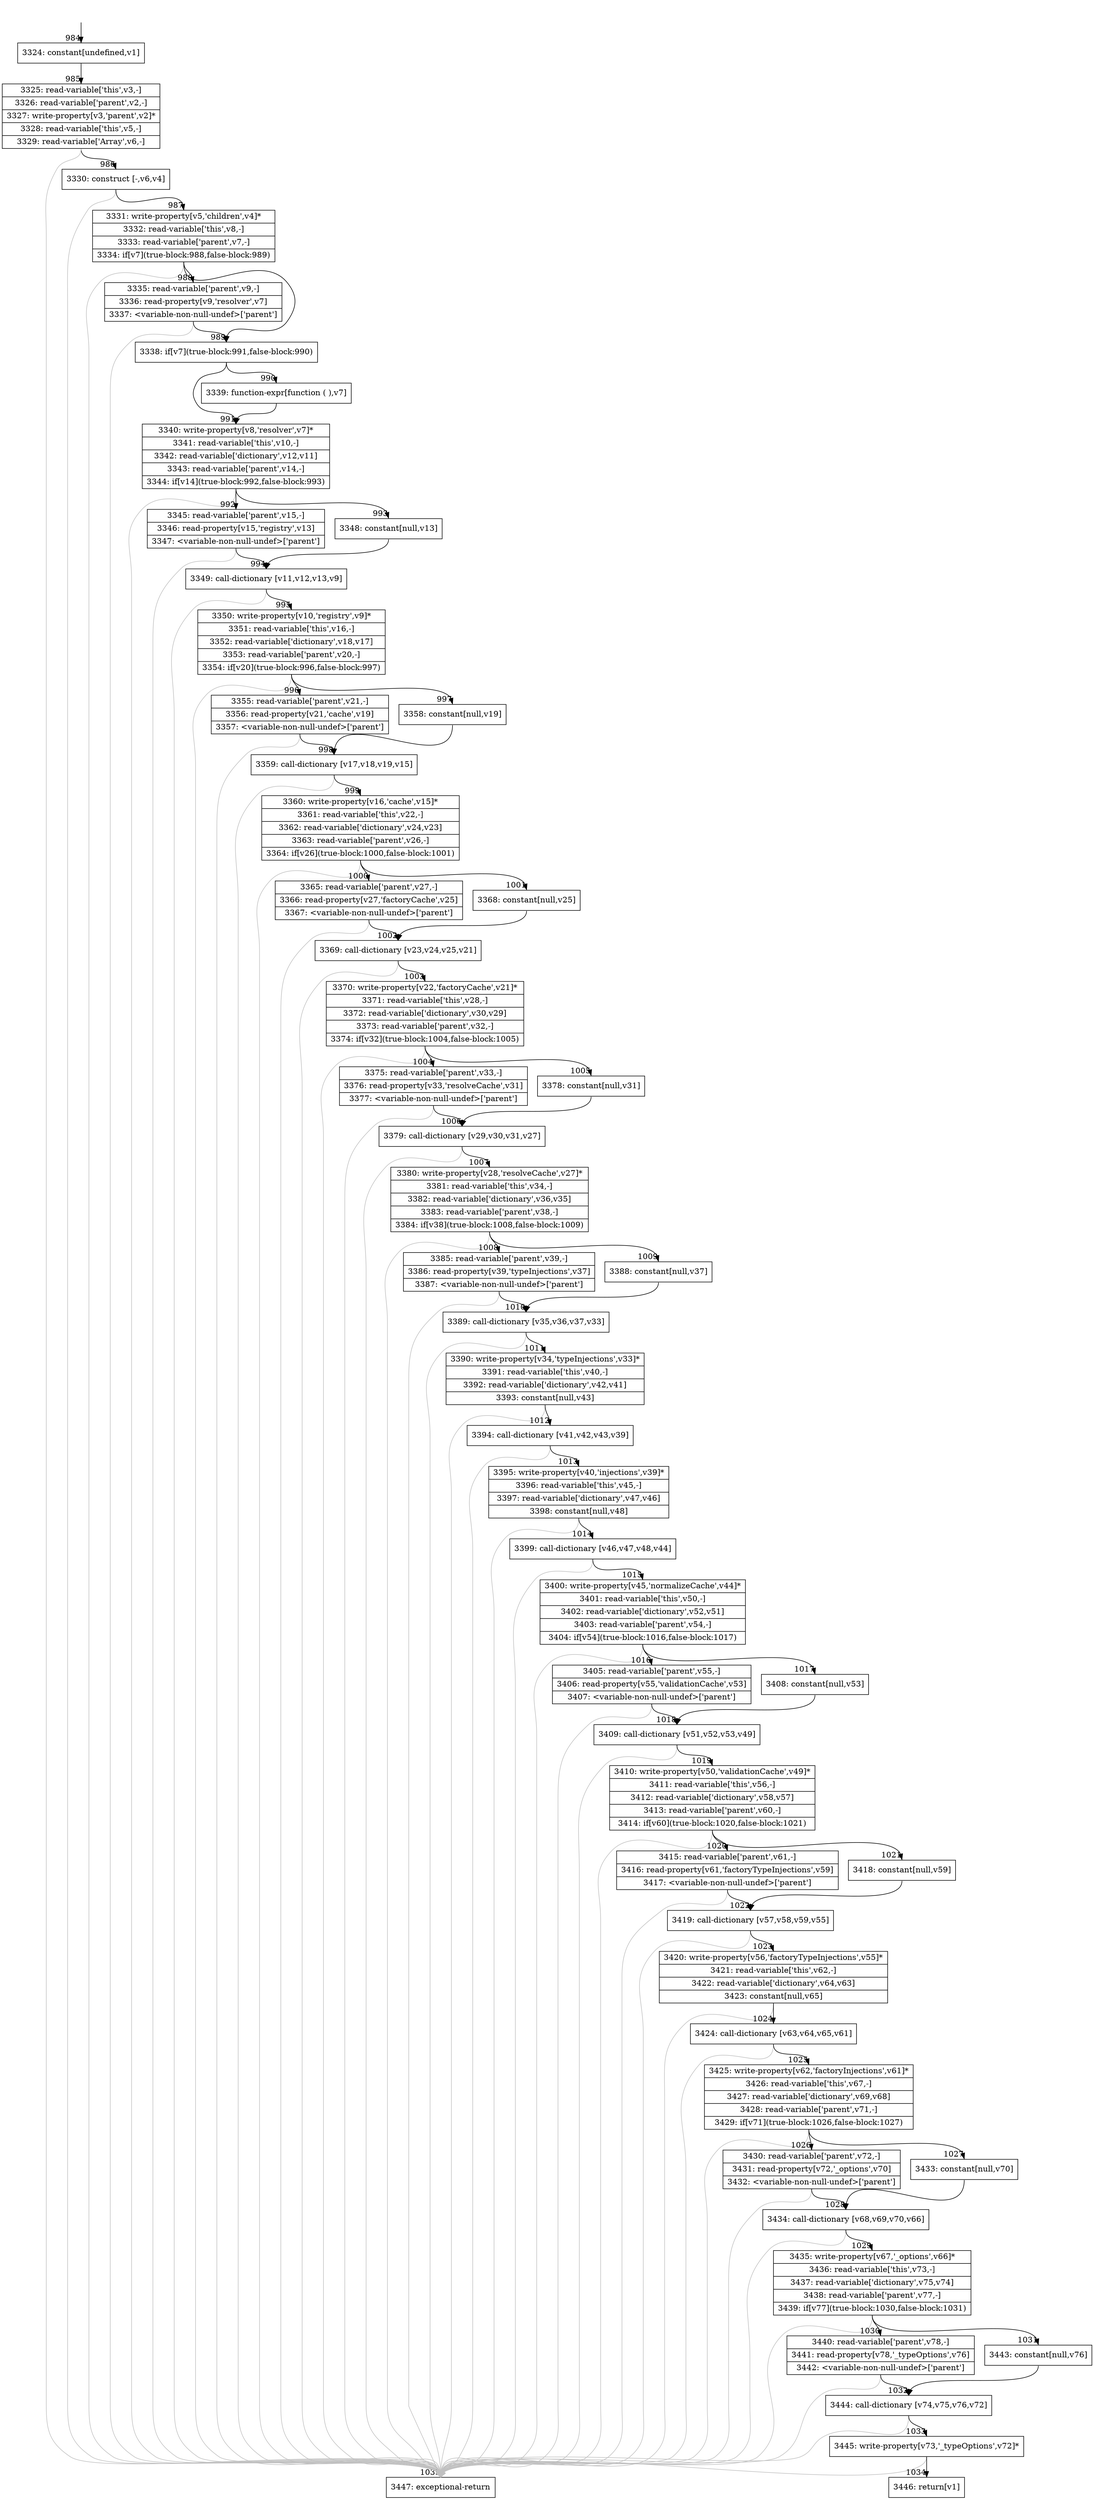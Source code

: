 digraph {
rankdir="TD"
BB_entry72[shape=none,label=""];
BB_entry72 -> BB984 [tailport=s, headport=n, headlabel="    984"]
BB984 [shape=record label="{3324: constant[undefined,v1]}" ] 
BB984 -> BB985 [tailport=s, headport=n, headlabel="      985"]
BB985 [shape=record label="{3325: read-variable['this',v3,-]|3326: read-variable['parent',v2,-]|3327: write-property[v3,'parent',v2]*|3328: read-variable['this',v5,-]|3329: read-variable['Array',v6,-]}" ] 
BB985 -> BB986 [tailport=s, headport=n, headlabel="      986"]
BB985 -> BB1035 [tailport=s, headport=n, color=gray, headlabel="      1035"]
BB986 [shape=record label="{3330: construct [-,v6,v4]}" ] 
BB986 -> BB987 [tailport=s, headport=n, headlabel="      987"]
BB986 -> BB1035 [tailport=s, headport=n, color=gray]
BB987 [shape=record label="{3331: write-property[v5,'children',v4]*|3332: read-variable['this',v8,-]|3333: read-variable['parent',v7,-]|3334: if[v7](true-block:988,false-block:989)}" ] 
BB987 -> BB989 [tailport=s, headport=n, headlabel="      989"]
BB987 -> BB988 [tailport=s, headport=n, headlabel="      988"]
BB987 -> BB1035 [tailport=s, headport=n, color=gray]
BB988 [shape=record label="{3335: read-variable['parent',v9,-]|3336: read-property[v9,'resolver',v7]|3337: \<variable-non-null-undef\>['parent']}" ] 
BB988 -> BB989 [tailport=s, headport=n]
BB988 -> BB1035 [tailport=s, headport=n, color=gray]
BB989 [shape=record label="{3338: if[v7](true-block:991,false-block:990)}" ] 
BB989 -> BB991 [tailport=s, headport=n, headlabel="      991"]
BB989 -> BB990 [tailport=s, headport=n, headlabel="      990"]
BB990 [shape=record label="{3339: function-expr[function ( ),v7]}" ] 
BB990 -> BB991 [tailport=s, headport=n]
BB991 [shape=record label="{3340: write-property[v8,'resolver',v7]*|3341: read-variable['this',v10,-]|3342: read-variable['dictionary',v12,v11]|3343: read-variable['parent',v14,-]|3344: if[v14](true-block:992,false-block:993)}" ] 
BB991 -> BB992 [tailport=s, headport=n, headlabel="      992"]
BB991 -> BB993 [tailport=s, headport=n, headlabel="      993"]
BB991 -> BB1035 [tailport=s, headport=n, color=gray]
BB992 [shape=record label="{3345: read-variable['parent',v15,-]|3346: read-property[v15,'registry',v13]|3347: \<variable-non-null-undef\>['parent']}" ] 
BB992 -> BB994 [tailport=s, headport=n, headlabel="      994"]
BB992 -> BB1035 [tailport=s, headport=n, color=gray]
BB993 [shape=record label="{3348: constant[null,v13]}" ] 
BB993 -> BB994 [tailport=s, headport=n]
BB994 [shape=record label="{3349: call-dictionary [v11,v12,v13,v9]}" ] 
BB994 -> BB995 [tailport=s, headport=n, headlabel="      995"]
BB994 -> BB1035 [tailport=s, headport=n, color=gray]
BB995 [shape=record label="{3350: write-property[v10,'registry',v9]*|3351: read-variable['this',v16,-]|3352: read-variable['dictionary',v18,v17]|3353: read-variable['parent',v20,-]|3354: if[v20](true-block:996,false-block:997)}" ] 
BB995 -> BB996 [tailport=s, headport=n, headlabel="      996"]
BB995 -> BB997 [tailport=s, headport=n, headlabel="      997"]
BB995 -> BB1035 [tailport=s, headport=n, color=gray]
BB996 [shape=record label="{3355: read-variable['parent',v21,-]|3356: read-property[v21,'cache',v19]|3357: \<variable-non-null-undef\>['parent']}" ] 
BB996 -> BB998 [tailport=s, headport=n, headlabel="      998"]
BB996 -> BB1035 [tailport=s, headport=n, color=gray]
BB997 [shape=record label="{3358: constant[null,v19]}" ] 
BB997 -> BB998 [tailport=s, headport=n]
BB998 [shape=record label="{3359: call-dictionary [v17,v18,v19,v15]}" ] 
BB998 -> BB999 [tailport=s, headport=n, headlabel="      999"]
BB998 -> BB1035 [tailport=s, headport=n, color=gray]
BB999 [shape=record label="{3360: write-property[v16,'cache',v15]*|3361: read-variable['this',v22,-]|3362: read-variable['dictionary',v24,v23]|3363: read-variable['parent',v26,-]|3364: if[v26](true-block:1000,false-block:1001)}" ] 
BB999 -> BB1000 [tailport=s, headport=n, headlabel="      1000"]
BB999 -> BB1001 [tailport=s, headport=n, headlabel="      1001"]
BB999 -> BB1035 [tailport=s, headport=n, color=gray]
BB1000 [shape=record label="{3365: read-variable['parent',v27,-]|3366: read-property[v27,'factoryCache',v25]|3367: \<variable-non-null-undef\>['parent']}" ] 
BB1000 -> BB1002 [tailport=s, headport=n, headlabel="      1002"]
BB1000 -> BB1035 [tailport=s, headport=n, color=gray]
BB1001 [shape=record label="{3368: constant[null,v25]}" ] 
BB1001 -> BB1002 [tailport=s, headport=n]
BB1002 [shape=record label="{3369: call-dictionary [v23,v24,v25,v21]}" ] 
BB1002 -> BB1003 [tailport=s, headport=n, headlabel="      1003"]
BB1002 -> BB1035 [tailport=s, headport=n, color=gray]
BB1003 [shape=record label="{3370: write-property[v22,'factoryCache',v21]*|3371: read-variable['this',v28,-]|3372: read-variable['dictionary',v30,v29]|3373: read-variable['parent',v32,-]|3374: if[v32](true-block:1004,false-block:1005)}" ] 
BB1003 -> BB1004 [tailport=s, headport=n, headlabel="      1004"]
BB1003 -> BB1005 [tailport=s, headport=n, headlabel="      1005"]
BB1003 -> BB1035 [tailport=s, headport=n, color=gray]
BB1004 [shape=record label="{3375: read-variable['parent',v33,-]|3376: read-property[v33,'resolveCache',v31]|3377: \<variable-non-null-undef\>['parent']}" ] 
BB1004 -> BB1006 [tailport=s, headport=n, headlabel="      1006"]
BB1004 -> BB1035 [tailport=s, headport=n, color=gray]
BB1005 [shape=record label="{3378: constant[null,v31]}" ] 
BB1005 -> BB1006 [tailport=s, headport=n]
BB1006 [shape=record label="{3379: call-dictionary [v29,v30,v31,v27]}" ] 
BB1006 -> BB1007 [tailport=s, headport=n, headlabel="      1007"]
BB1006 -> BB1035 [tailport=s, headport=n, color=gray]
BB1007 [shape=record label="{3380: write-property[v28,'resolveCache',v27]*|3381: read-variable['this',v34,-]|3382: read-variable['dictionary',v36,v35]|3383: read-variable['parent',v38,-]|3384: if[v38](true-block:1008,false-block:1009)}" ] 
BB1007 -> BB1008 [tailport=s, headport=n, headlabel="      1008"]
BB1007 -> BB1009 [tailport=s, headport=n, headlabel="      1009"]
BB1007 -> BB1035 [tailport=s, headport=n, color=gray]
BB1008 [shape=record label="{3385: read-variable['parent',v39,-]|3386: read-property[v39,'typeInjections',v37]|3387: \<variable-non-null-undef\>['parent']}" ] 
BB1008 -> BB1010 [tailport=s, headport=n, headlabel="      1010"]
BB1008 -> BB1035 [tailport=s, headport=n, color=gray]
BB1009 [shape=record label="{3388: constant[null,v37]}" ] 
BB1009 -> BB1010 [tailport=s, headport=n]
BB1010 [shape=record label="{3389: call-dictionary [v35,v36,v37,v33]}" ] 
BB1010 -> BB1011 [tailport=s, headport=n, headlabel="      1011"]
BB1010 -> BB1035 [tailport=s, headport=n, color=gray]
BB1011 [shape=record label="{3390: write-property[v34,'typeInjections',v33]*|3391: read-variable['this',v40,-]|3392: read-variable['dictionary',v42,v41]|3393: constant[null,v43]}" ] 
BB1011 -> BB1012 [tailport=s, headport=n, headlabel="      1012"]
BB1011 -> BB1035 [tailport=s, headport=n, color=gray]
BB1012 [shape=record label="{3394: call-dictionary [v41,v42,v43,v39]}" ] 
BB1012 -> BB1013 [tailport=s, headport=n, headlabel="      1013"]
BB1012 -> BB1035 [tailport=s, headport=n, color=gray]
BB1013 [shape=record label="{3395: write-property[v40,'injections',v39]*|3396: read-variable['this',v45,-]|3397: read-variable['dictionary',v47,v46]|3398: constant[null,v48]}" ] 
BB1013 -> BB1014 [tailport=s, headport=n, headlabel="      1014"]
BB1013 -> BB1035 [tailport=s, headport=n, color=gray]
BB1014 [shape=record label="{3399: call-dictionary [v46,v47,v48,v44]}" ] 
BB1014 -> BB1015 [tailport=s, headport=n, headlabel="      1015"]
BB1014 -> BB1035 [tailport=s, headport=n, color=gray]
BB1015 [shape=record label="{3400: write-property[v45,'normalizeCache',v44]*|3401: read-variable['this',v50,-]|3402: read-variable['dictionary',v52,v51]|3403: read-variable['parent',v54,-]|3404: if[v54](true-block:1016,false-block:1017)}" ] 
BB1015 -> BB1016 [tailport=s, headport=n, headlabel="      1016"]
BB1015 -> BB1017 [tailport=s, headport=n, headlabel="      1017"]
BB1015 -> BB1035 [tailport=s, headport=n, color=gray]
BB1016 [shape=record label="{3405: read-variable['parent',v55,-]|3406: read-property[v55,'validationCache',v53]|3407: \<variable-non-null-undef\>['parent']}" ] 
BB1016 -> BB1018 [tailport=s, headport=n, headlabel="      1018"]
BB1016 -> BB1035 [tailport=s, headport=n, color=gray]
BB1017 [shape=record label="{3408: constant[null,v53]}" ] 
BB1017 -> BB1018 [tailport=s, headport=n]
BB1018 [shape=record label="{3409: call-dictionary [v51,v52,v53,v49]}" ] 
BB1018 -> BB1019 [tailport=s, headport=n, headlabel="      1019"]
BB1018 -> BB1035 [tailport=s, headport=n, color=gray]
BB1019 [shape=record label="{3410: write-property[v50,'validationCache',v49]*|3411: read-variable['this',v56,-]|3412: read-variable['dictionary',v58,v57]|3413: read-variable['parent',v60,-]|3414: if[v60](true-block:1020,false-block:1021)}" ] 
BB1019 -> BB1020 [tailport=s, headport=n, headlabel="      1020"]
BB1019 -> BB1021 [tailport=s, headport=n, headlabel="      1021"]
BB1019 -> BB1035 [tailport=s, headport=n, color=gray]
BB1020 [shape=record label="{3415: read-variable['parent',v61,-]|3416: read-property[v61,'factoryTypeInjections',v59]|3417: \<variable-non-null-undef\>['parent']}" ] 
BB1020 -> BB1022 [tailport=s, headport=n, headlabel="      1022"]
BB1020 -> BB1035 [tailport=s, headport=n, color=gray]
BB1021 [shape=record label="{3418: constant[null,v59]}" ] 
BB1021 -> BB1022 [tailport=s, headport=n]
BB1022 [shape=record label="{3419: call-dictionary [v57,v58,v59,v55]}" ] 
BB1022 -> BB1023 [tailport=s, headport=n, headlabel="      1023"]
BB1022 -> BB1035 [tailport=s, headport=n, color=gray]
BB1023 [shape=record label="{3420: write-property[v56,'factoryTypeInjections',v55]*|3421: read-variable['this',v62,-]|3422: read-variable['dictionary',v64,v63]|3423: constant[null,v65]}" ] 
BB1023 -> BB1024 [tailport=s, headport=n, headlabel="      1024"]
BB1023 -> BB1035 [tailport=s, headport=n, color=gray]
BB1024 [shape=record label="{3424: call-dictionary [v63,v64,v65,v61]}" ] 
BB1024 -> BB1025 [tailport=s, headport=n, headlabel="      1025"]
BB1024 -> BB1035 [tailport=s, headport=n, color=gray]
BB1025 [shape=record label="{3425: write-property[v62,'factoryInjections',v61]*|3426: read-variable['this',v67,-]|3427: read-variable['dictionary',v69,v68]|3428: read-variable['parent',v71,-]|3429: if[v71](true-block:1026,false-block:1027)}" ] 
BB1025 -> BB1026 [tailport=s, headport=n, headlabel="      1026"]
BB1025 -> BB1027 [tailport=s, headport=n, headlabel="      1027"]
BB1025 -> BB1035 [tailport=s, headport=n, color=gray]
BB1026 [shape=record label="{3430: read-variable['parent',v72,-]|3431: read-property[v72,'_options',v70]|3432: \<variable-non-null-undef\>['parent']}" ] 
BB1026 -> BB1028 [tailport=s, headport=n, headlabel="      1028"]
BB1026 -> BB1035 [tailport=s, headport=n, color=gray]
BB1027 [shape=record label="{3433: constant[null,v70]}" ] 
BB1027 -> BB1028 [tailport=s, headport=n]
BB1028 [shape=record label="{3434: call-dictionary [v68,v69,v70,v66]}" ] 
BB1028 -> BB1029 [tailport=s, headport=n, headlabel="      1029"]
BB1028 -> BB1035 [tailport=s, headport=n, color=gray]
BB1029 [shape=record label="{3435: write-property[v67,'_options',v66]*|3436: read-variable['this',v73,-]|3437: read-variable['dictionary',v75,v74]|3438: read-variable['parent',v77,-]|3439: if[v77](true-block:1030,false-block:1031)}" ] 
BB1029 -> BB1030 [tailport=s, headport=n, headlabel="      1030"]
BB1029 -> BB1031 [tailport=s, headport=n, headlabel="      1031"]
BB1029 -> BB1035 [tailport=s, headport=n, color=gray]
BB1030 [shape=record label="{3440: read-variable['parent',v78,-]|3441: read-property[v78,'_typeOptions',v76]|3442: \<variable-non-null-undef\>['parent']}" ] 
BB1030 -> BB1032 [tailport=s, headport=n, headlabel="      1032"]
BB1030 -> BB1035 [tailport=s, headport=n, color=gray]
BB1031 [shape=record label="{3443: constant[null,v76]}" ] 
BB1031 -> BB1032 [tailport=s, headport=n]
BB1032 [shape=record label="{3444: call-dictionary [v74,v75,v76,v72]}" ] 
BB1032 -> BB1033 [tailport=s, headport=n, headlabel="      1033"]
BB1032 -> BB1035 [tailport=s, headport=n, color=gray]
BB1033 [shape=record label="{3445: write-property[v73,'_typeOptions',v72]*}" ] 
BB1033 -> BB1034 [tailport=s, headport=n, headlabel="      1034"]
BB1033 -> BB1035 [tailport=s, headport=n, color=gray]
BB1034 [shape=record label="{3446: return[v1]}" ] 
BB1035 [shape=record label="{3447: exceptional-return}" ] 
//#$~ 1135
}
